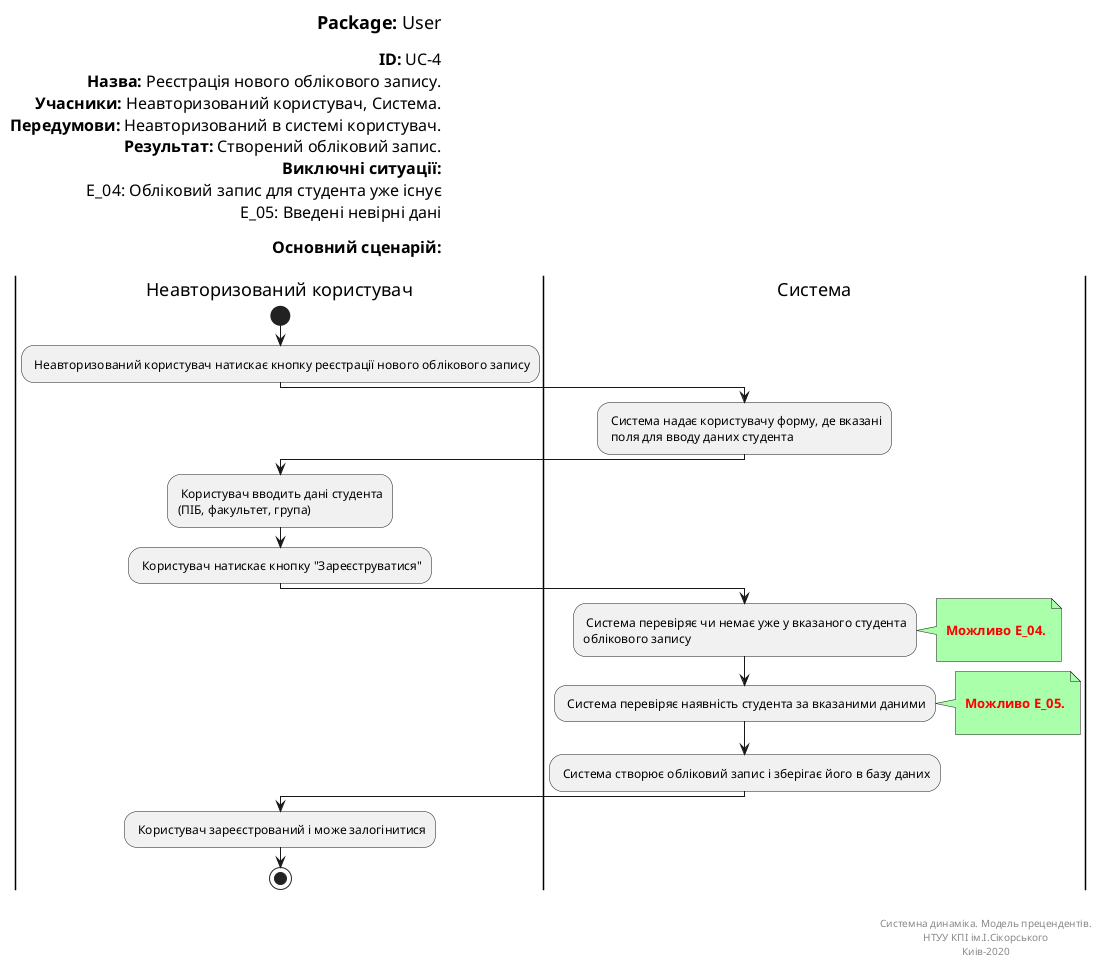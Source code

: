 @startuml
left header
<font color=000 size=18><b>Package:</b> User

<font color=000 size=16><b>ID:</b> UC-4
<font color=000 size=16><b>Назва:</b> Реєстрація нового облікового запису.
<font color=000 size=16><b>Учасники:</b> Неавторизований користувач, Система.
<font color=000 size=16><b>Передумови:</b> Неавторизований в системі користувач.
<font color=000 size=16><b>Результат:</b> Створений обліковий запис.
<font color=000 size=16><b>Виключні ситуації:</b>
<font color=000 size=16> E_04: Обліковий запис для студента уже існує
<font color=000 size=16> E_05: Введені невірні дані

<font color=000 size=16><b>Основний сценарій:</b>

end header

|Неавторизований користувач|
start
: Неавторизований користувач натискає кнопку реєстрації нового облікового запису;

|Система|
: Система надає користувачу форму, де вказані
 поля для вводу даних студента;

|Неавторизований користувач|
: Користувач вводить дані студента
(ПІБ, факультет, група);   

: Користувач натискає кнопку "Зареєструватися";

|Система|
: Система перевіряє чи немає уже у вказаного студента
облікового запису;
note right #aaffaa

<font color=red><b> Можливо E_04.

end note
: Система перевіряє наявність студента за вказаними даними;
note right #aaffaa

<font color=red><b> Можливо E_05.

end note

: Система створює обліковий запис і зберігає його в базу даних;

|Неавторизований користувач|

: Користувач зареєстрований і може залогінитися;

stop;

right footer


Системна динаміка. Модель прецендентів.
НТУУ КПІ ім.І.Сікорського
Киів-2020
end footer
@enduml
